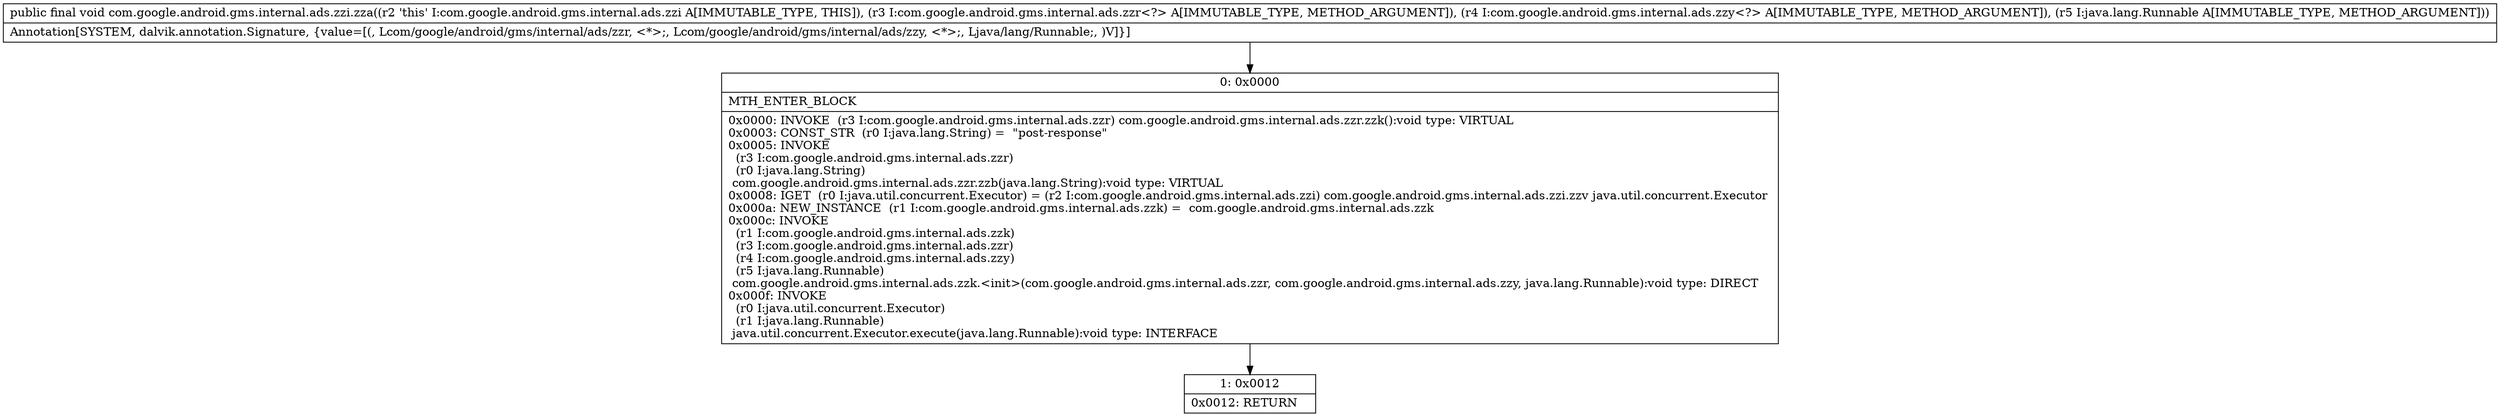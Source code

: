 digraph "CFG forcom.google.android.gms.internal.ads.zzi.zza(Lcom\/google\/android\/gms\/internal\/ads\/zzr;Lcom\/google\/android\/gms\/internal\/ads\/zzy;Ljava\/lang\/Runnable;)V" {
Node_0 [shape=record,label="{0\:\ 0x0000|MTH_ENTER_BLOCK\l|0x0000: INVOKE  (r3 I:com.google.android.gms.internal.ads.zzr) com.google.android.gms.internal.ads.zzr.zzk():void type: VIRTUAL \l0x0003: CONST_STR  (r0 I:java.lang.String) =  \"post\-response\" \l0x0005: INVOKE  \l  (r3 I:com.google.android.gms.internal.ads.zzr)\l  (r0 I:java.lang.String)\l com.google.android.gms.internal.ads.zzr.zzb(java.lang.String):void type: VIRTUAL \l0x0008: IGET  (r0 I:java.util.concurrent.Executor) = (r2 I:com.google.android.gms.internal.ads.zzi) com.google.android.gms.internal.ads.zzi.zzv java.util.concurrent.Executor \l0x000a: NEW_INSTANCE  (r1 I:com.google.android.gms.internal.ads.zzk) =  com.google.android.gms.internal.ads.zzk \l0x000c: INVOKE  \l  (r1 I:com.google.android.gms.internal.ads.zzk)\l  (r3 I:com.google.android.gms.internal.ads.zzr)\l  (r4 I:com.google.android.gms.internal.ads.zzy)\l  (r5 I:java.lang.Runnable)\l com.google.android.gms.internal.ads.zzk.\<init\>(com.google.android.gms.internal.ads.zzr, com.google.android.gms.internal.ads.zzy, java.lang.Runnable):void type: DIRECT \l0x000f: INVOKE  \l  (r0 I:java.util.concurrent.Executor)\l  (r1 I:java.lang.Runnable)\l java.util.concurrent.Executor.execute(java.lang.Runnable):void type: INTERFACE \l}"];
Node_1 [shape=record,label="{1\:\ 0x0012|0x0012: RETURN   \l}"];
MethodNode[shape=record,label="{public final void com.google.android.gms.internal.ads.zzi.zza((r2 'this' I:com.google.android.gms.internal.ads.zzi A[IMMUTABLE_TYPE, THIS]), (r3 I:com.google.android.gms.internal.ads.zzr\<?\> A[IMMUTABLE_TYPE, METHOD_ARGUMENT]), (r4 I:com.google.android.gms.internal.ads.zzy\<?\> A[IMMUTABLE_TYPE, METHOD_ARGUMENT]), (r5 I:java.lang.Runnable A[IMMUTABLE_TYPE, METHOD_ARGUMENT]))  | Annotation[SYSTEM, dalvik.annotation.Signature, \{value=[(, Lcom\/google\/android\/gms\/internal\/ads\/zzr, \<*\>;, Lcom\/google\/android\/gms\/internal\/ads\/zzy, \<*\>;, Ljava\/lang\/Runnable;, )V]\}]\l}"];
MethodNode -> Node_0;
Node_0 -> Node_1;
}

